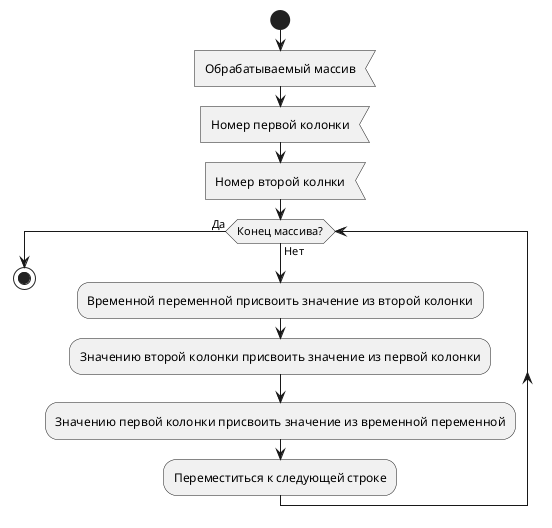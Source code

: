 ﻿@startuml
start
    :Обрабатываемый массив<
    :Номер первой колонки<
    :Номер второй колнки<

    while (Конец массива?) is (Нет)
        :Временной переменной присвоить значение из второй колонки;
        :Значению второй колонки присвоить значение из первой колонки;
        :Значению первой колонки присвоить значение из временной переменной;
		:Переместиться к следующей строке;
    endwhile (Да)

stop
@enduml
